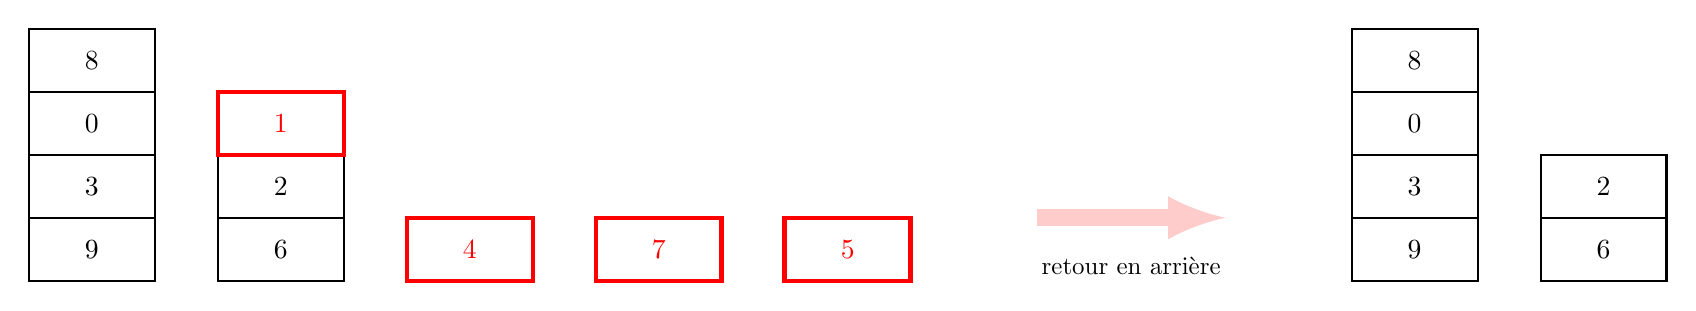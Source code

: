 \begin{tikzpicture}[scale=0.8]

\draw[thick] (-1,0) rectangle ++(2,1);
\node at (0,0.5) {$9$};

\draw[thick] (-1,1) rectangle ++(2,1);
\node at (0,1.5) {$3$};

\draw[thick] (-1,2) rectangle ++(2,1);
\node at (0,2.5) {$0$};

\draw[thick] (-1,3) rectangle ++(2,1);
\node at (0,3.5) {$8$};

\begin{scope}[xshift=3cm]
\draw[thick] (-1,0) rectangle ++(2,1);
\node at (0,0.5) {$6$};

\draw[thick] (-1,1) rectangle ++(2,1);
\node at (0,1.5) {$2$};

\draw[ultra thick,red] (-1,2) rectangle ++(2,1);
\node[red] at (0,2.5) {$1$};

\end{scope}

\begin{scope}[xshift=6cm]
\draw[ultra thick,red] (-1,0) rectangle ++(2,1);
\node[red] at (0,0.5) {$4$};
\end{scope}

\begin{scope}[xshift=9cm]
\draw[ultra thick,red] (-1,0) rectangle ++(2,1);
\node[red] at (0,0.5) {$7$};
\end{scope}

\begin{scope}[xshift=12cm]
\draw[ultra thick,red] (-1,0) rectangle ++(2,1);
\node[red] at (0,0.5) {$5$};
\end{scope}

\draw [->,>=latex,red!20,ultra thick,line width=6] (15,1) -- ++(3,0) node[midway, below=2ex, black,scale=0.9] {retour en arri\`ere};

\begin{scope}[xshift=21cm]
\draw[thick] (-1,0) rectangle ++(2,1);
\node at (0,0.5) {$9$};

\draw[thick] (-1,1) rectangle ++(2,1);
\node at (0,1.5) {$3$};

\draw[thick] (-1,2) rectangle ++(2,1);
\node at (0,2.5) {$0$};

\draw[thick] (-1,3) rectangle ++(2,1);
\node at (0,3.5) {$8$};

\begin{scope}[xshift=3cm]
\draw[thick] (-1,0) rectangle ++(2,1);
\node at (0,0.5) {$6$};

\draw[thick] (-1,1) rectangle ++(2,1);
\node at (0,1.5) {$2$};

\end{scope}
\end{scope}


\end{tikzpicture}

